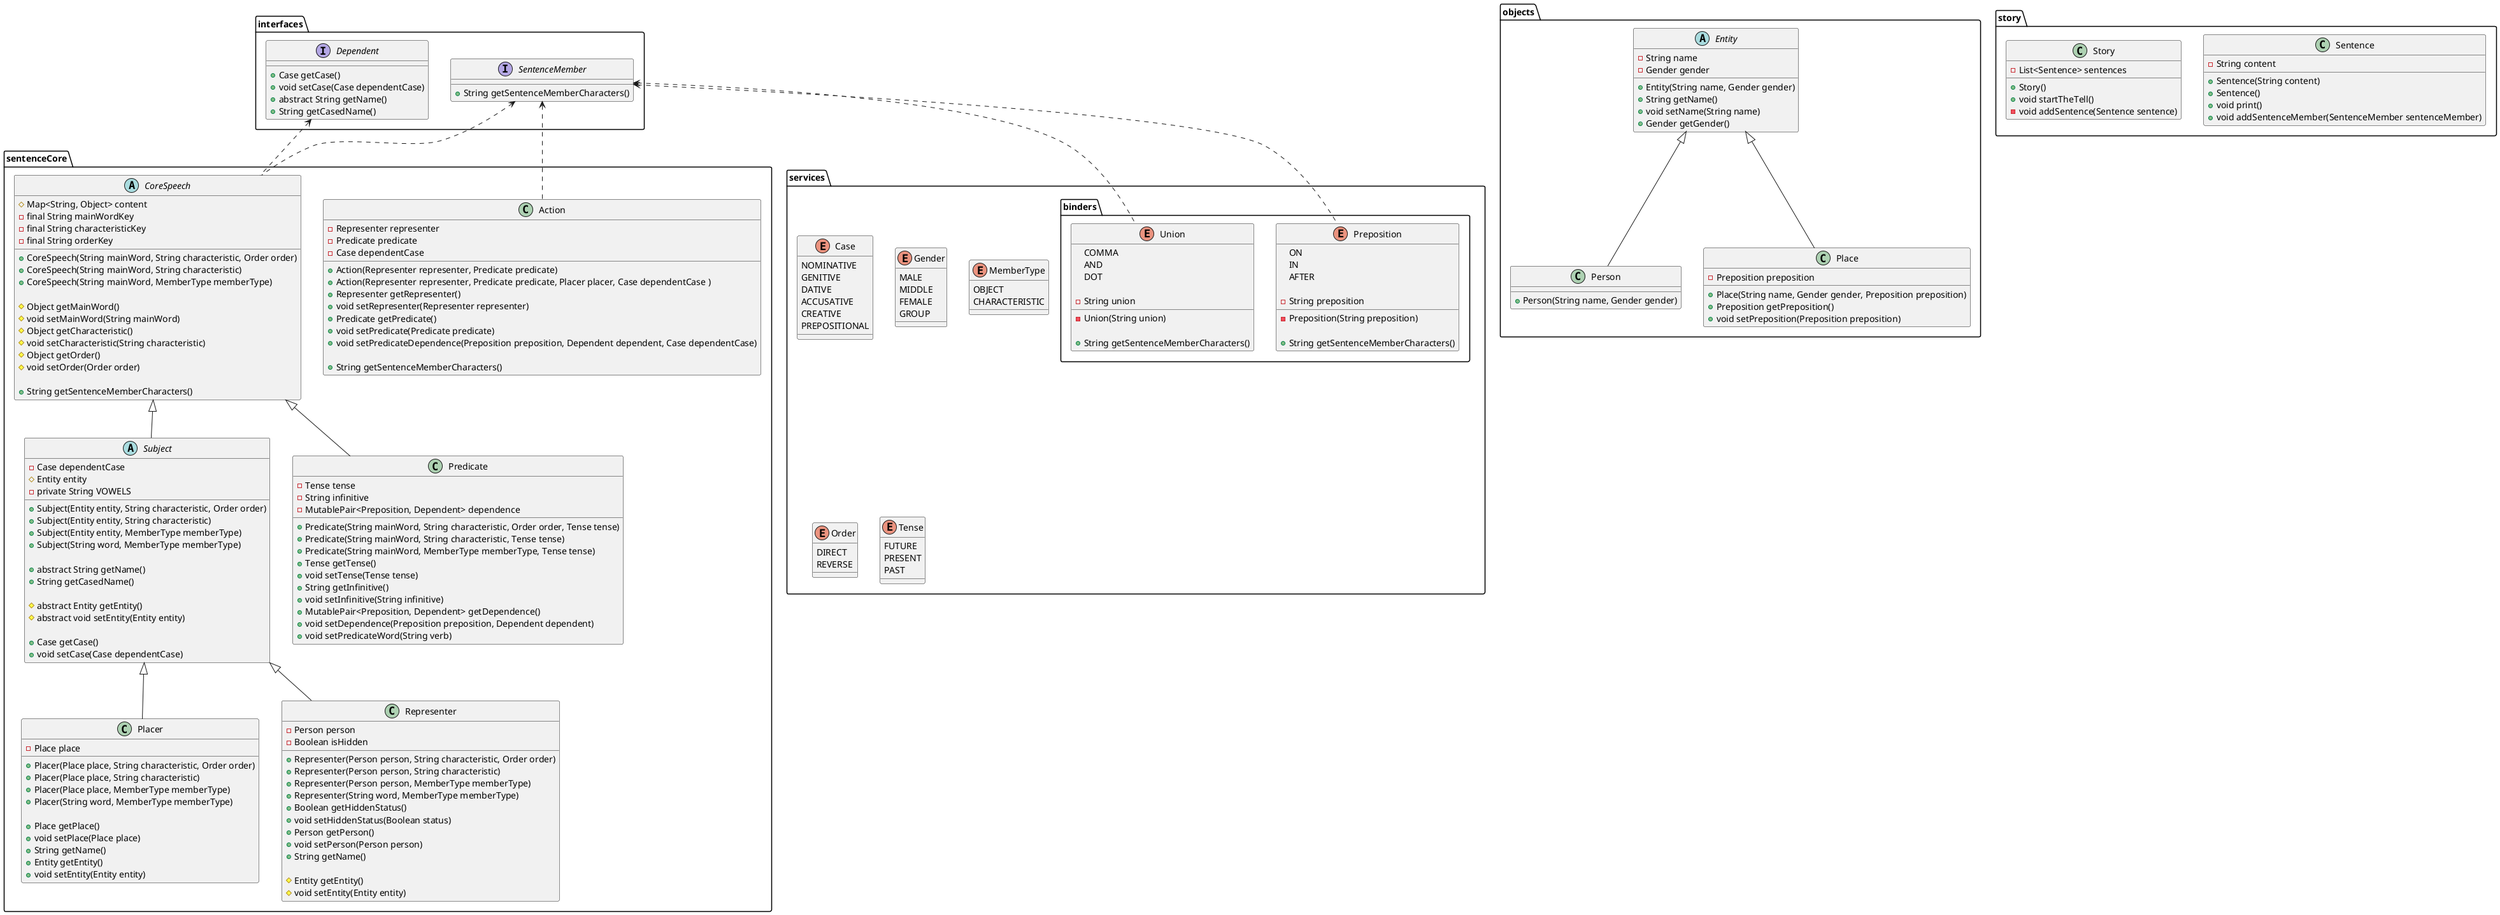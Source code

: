 @startuml

package "interfaces" {
    interface Dependent {
        +Case getCase()
        +void setCase(Case dependentCase)
        +abstract String getName()
        +String getCasedName()
    }
    interface SentenceMember {
        +String getSentenceMemberCharacters()
    }
}

package "objects" {
    Abstract Entity {
        -String name
        -Gender gender
        +Entity(String name, Gender gender)
        +String getName()
        +void setName(String name)
        +Gender getGender()
    }

    Class Person extends Entity {
        +Person(String name, Gender gender)
    }
    Class Place extends Entity {
        -Preposition preposition
        +Place(String name, Gender gender, Preposition preposition)
        +Preposition getPreposition()
        +void setPreposition(Preposition preposition)
    }
}

package "sentenceCore" {
    Class Action {
        -Representer representer
        -Predicate predicate
        -Case dependentCase

        +Action(Representer representer, Predicate predicate)
        +Action(Representer representer, Predicate predicate, Placer placer, Case dependentCase )
        +Representer getRepresenter()
        +void setRepresenter(Representer representer)
        +Predicate getPredicate()
        +void setPredicate(Predicate predicate)
        +void setPredicateDependence(Preposition preposition, Dependent dependent, Case dependentCase)

        +String getSentenceMemberCharacters()
    }
    Abstract CoreSpeech {
        #Map<String, Object> content
        -final String mainWordKey
        -final String characteristicKey
        -final String orderKey

        +CoreSpeech(String mainWord, String characteristic, Order order)
        +CoreSpeech(String mainWord, String characteristic)
        +CoreSpeech(String mainWord, MemberType memberType)

        #Object getMainWord()
        #void setMainWord(String mainWord)
        #Object getCharacteristic()
        #void setCharacteristic(String characteristic)
        #Object getOrder()
        #void setOrder(Order order)

        +String getSentenceMemberCharacters()
    }
    Class Placer extends Subject {
        -Place place
        +Placer(Place place, String characteristic, Order order)
        +Placer(Place place, String characteristic)
        +Placer(Place place, MemberType memberType)
        +Placer(String word, MemberType memberType)

        +Place getPlace()
        +void setPlace(Place place)
        +String getName()
        +Entity getEntity()
        +void setEntity(Entity entity)
    }
    Class Predicate extends CoreSpeech {
        -Tense tense
        -String infinitive
        -MutablePair<Preposition, Dependent> dependence

        +Predicate(String mainWord, String characteristic, Order order, Tense tense)
        +Predicate(String mainWord, String characteristic, Tense tense)
        +Predicate(String mainWord, MemberType memberType, Tense tense)
        +Tense getTense()
        +void setTense(Tense tense)
        +String getInfinitive()
        +void setInfinitive(String infinitive)
        +MutablePair<Preposition, Dependent> getDependence()
        +void setDependence(Preposition preposition, Dependent dependent)
        +void setPredicateWord(String verb)
    }
    Class Representer extends Subject {
        -Person person
        -Boolean isHidden

        +Representer(Person person, String characteristic, Order order)
        +Representer(Person person, String characteristic)
        +Representer(Person person, MemberType memberType)
        +Representer(String word, MemberType memberType)
        +Boolean getHiddenStatus()
        +void setHiddenStatus(Boolean status)
        +Person getPerson()
        +void setPerson(Person person)
        +String getName()

        #Entity getEntity()
        #void setEntity(Entity entity)
    }
    Abstract Subject extends CoreSpeech {
        -Case dependentCase
        #Entity entity
        -private String VOWELS
        
        +Subject(Entity entity, String characteristic, Order order)
        +Subject(Entity entity, String characteristic)
        +Subject(Entity entity, MemberType memberType)
        +Subject(String word, MemberType memberType)

        +abstract String getName()
        +String getCasedName()

        #abstract Entity getEntity()
        #abstract void setEntity(Entity entity)

        +Case getCase()
        +void setCase(Case dependentCase)
    }
}

package "services" {
    package "binders" {
        Enum Preposition {
            ON
            IN
            AFTER

            -String preposition
            -Preposition(String preposition)

            +String getSentenceMemberCharacters()
        }
        Enum Union {
            COMMA
            AND
            DOT

            -String union
            -Union(String union)

            +String getSentenceMemberCharacters()
        }
    }
    Enum Case {
        NOMINATIVE
        GENITIVE
        DATIVE
        ACCUSATIVE
        CREATIVE
        PREPOSITIONAL
    }
    Enum Gender {
        MALE
        MIDDLE
        FEMALE
        GROUP
    }
    Enum MemberType {
        OBJECT 
        CHARACTERISTIC
    }
    Enum Order {
        DIRECT
        REVERSE
    }
    Enum Tense {
        FUTURE
        PRESENT
        PAST
    }
}

package "story" {
    class Sentence {
        -String content
        +Sentence(String content)
        +Sentence()
        +void print()
        +void addSentenceMember(SentenceMember sentenceMember)
    }
    class Story {
        -List<Sentence> sentences
        +Story()
        +void startTheTell()
        -void addSentence(Sentence sentence)
    }
}

SentenceMember <-[dashed]- Action
SentenceMember <-[dashed]- CoreSpeech 
SentenceMember <-[dashed]- Preposition 
SentenceMember <-[dashed]- Union 
Dependent <-[dashed]- CoreSpeech

@enduml
